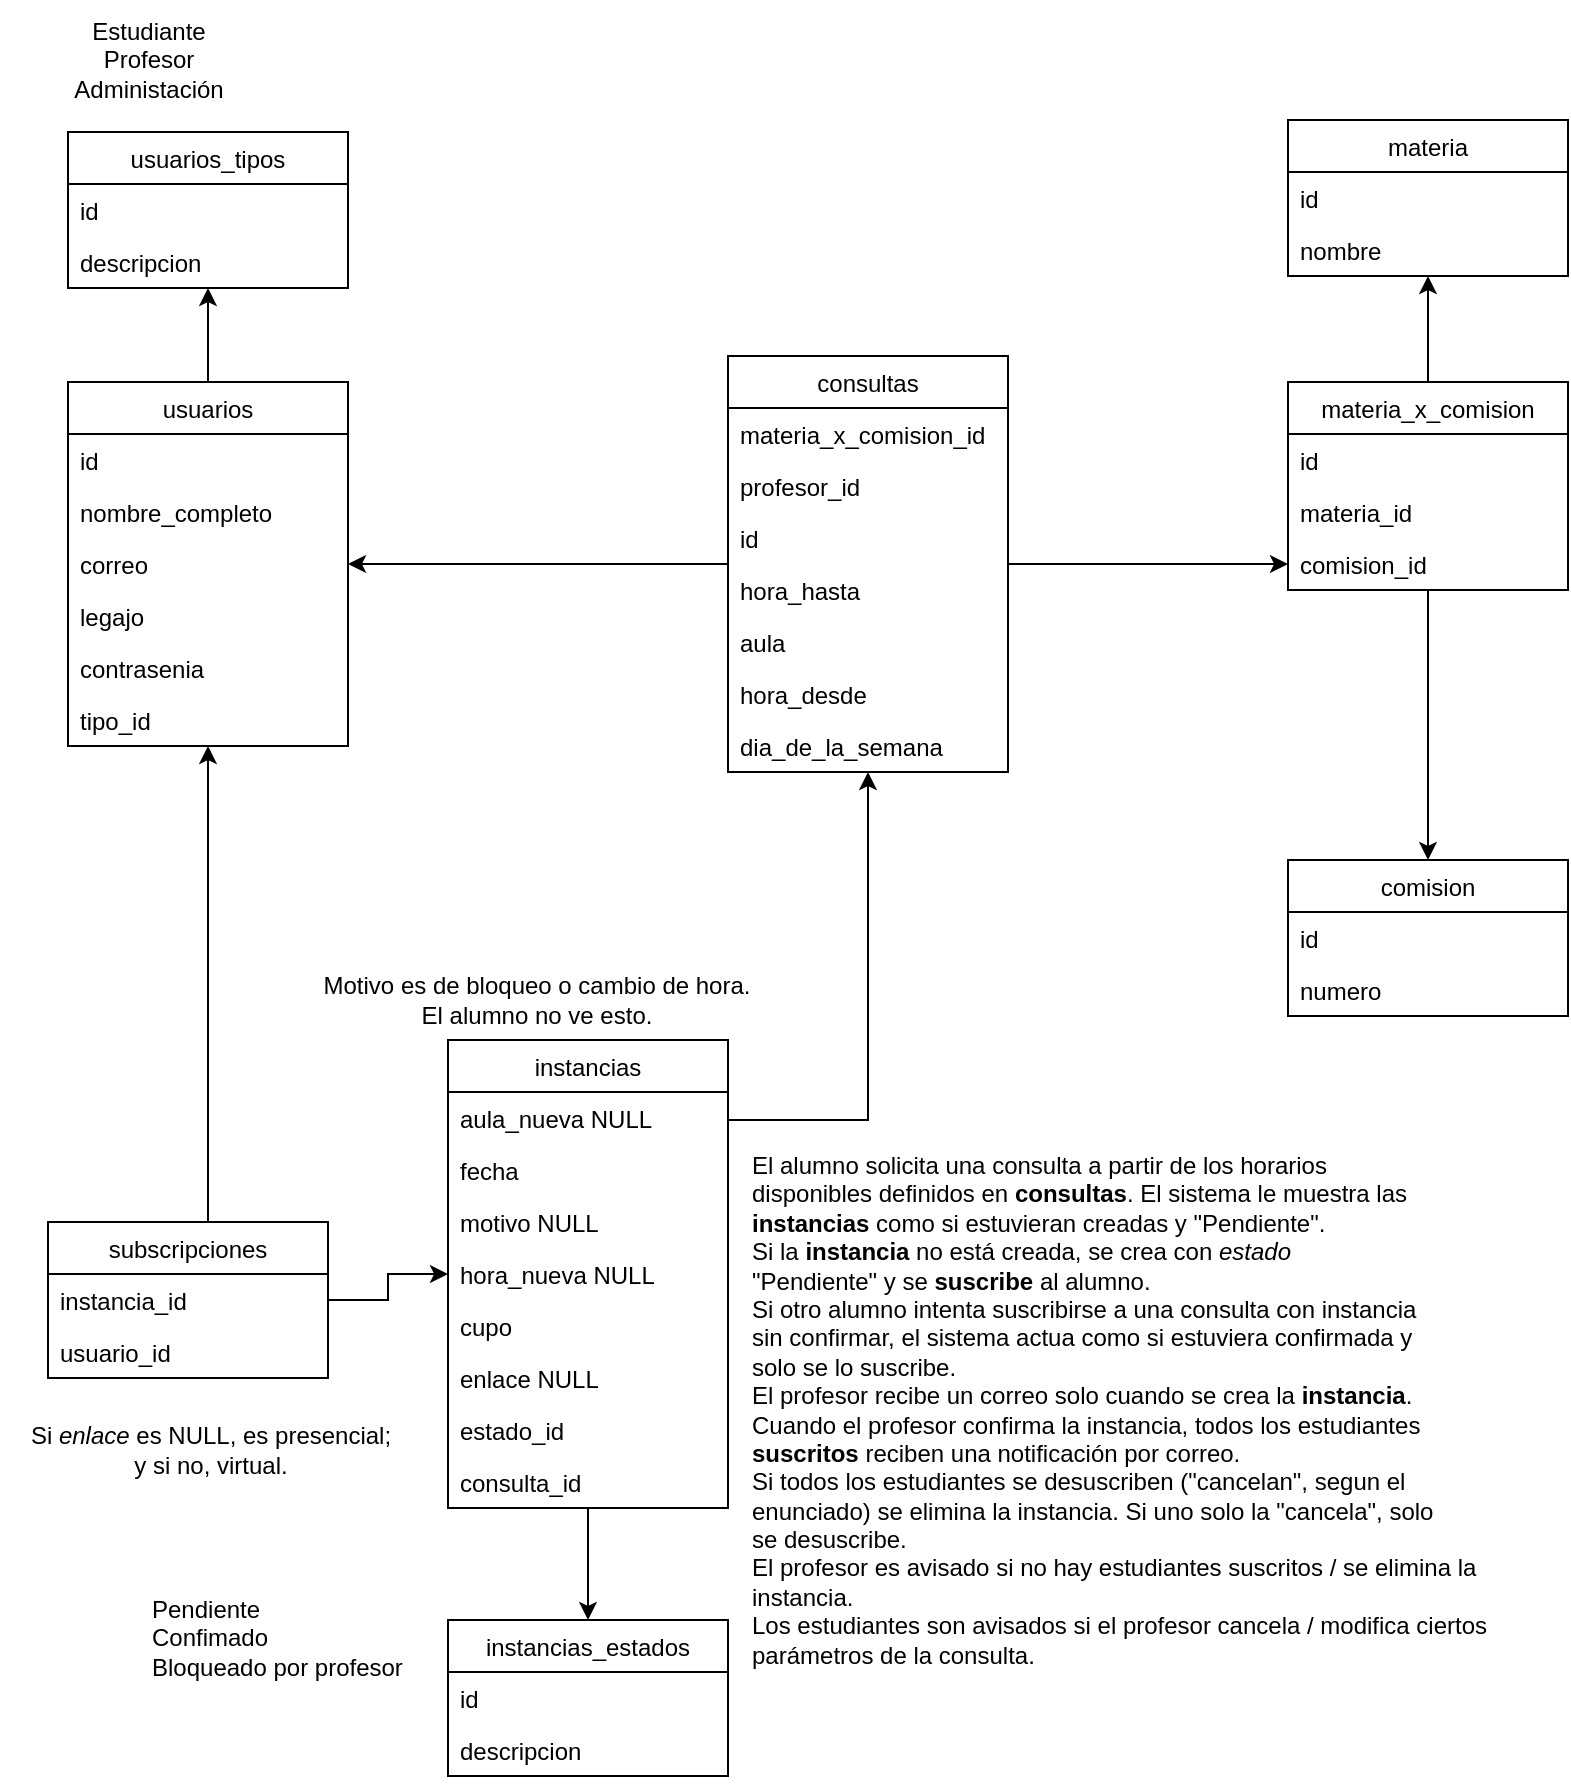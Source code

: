 <mxfile version="20.8.3" type="device"><diagram id="-yFY0TsZixoVtVSx_27P" name="Página-1"><mxGraphModel dx="1434" dy="793" grid="1" gridSize="10" guides="1" tooltips="1" connect="1" arrows="1" fold="1" page="1" pageScale="1" pageWidth="827" pageHeight="1169" math="0" shadow="0"><root><mxCell id="0"/><mxCell id="1" parent="0"/><mxCell id="IRT4CBcJnTFuYYY-pWU2-63" style="edgeStyle=orthogonalEdgeStyle;rounded=0;orthogonalLoop=1;jettySize=auto;html=1;" parent="1" source="IRT4CBcJnTFuYYY-pWU2-1" target="IRT4CBcJnTFuYYY-pWU2-12" edge="1"><mxGeometry relative="1" as="geometry"><Array as="points"><mxPoint x="150" y="169"/></Array></mxGeometry></mxCell><mxCell id="IRT4CBcJnTFuYYY-pWU2-1" value="usuarios" style="swimlane;fontStyle=0;childLayout=stackLayout;horizontal=1;startSize=26;fillColor=none;horizontalStack=0;resizeParent=1;resizeParentMax=0;resizeLast=0;collapsible=1;marginBottom=0;" parent="1" vertex="1"><mxGeometry x="60" y="221" width="140" height="182" as="geometry"/></mxCell><mxCell id="IRT4CBcJnTFuYYY-pWU2-2" value="id" style="text;strokeColor=none;fillColor=none;align=left;verticalAlign=top;spacingLeft=4;spacingRight=4;overflow=hidden;rotatable=0;points=[[0,0.5],[1,0.5]];portConstraint=eastwest;" parent="IRT4CBcJnTFuYYY-pWU2-1" vertex="1"><mxGeometry y="26" width="140" height="26" as="geometry"/></mxCell><mxCell id="IRT4CBcJnTFuYYY-pWU2-3" value="nombre_completo" style="text;strokeColor=none;fillColor=none;align=left;verticalAlign=top;spacingLeft=4;spacingRight=4;overflow=hidden;rotatable=0;points=[[0,0.5],[1,0.5]];portConstraint=eastwest;" parent="IRT4CBcJnTFuYYY-pWU2-1" vertex="1"><mxGeometry y="52" width="140" height="26" as="geometry"/></mxCell><mxCell id="IRT4CBcJnTFuYYY-pWU2-5" value="correo" style="text;strokeColor=none;fillColor=none;align=left;verticalAlign=top;spacingLeft=4;spacingRight=4;overflow=hidden;rotatable=0;points=[[0,0.5],[1,0.5]];portConstraint=eastwest;" parent="IRT4CBcJnTFuYYY-pWU2-1" vertex="1"><mxGeometry y="78" width="140" height="26" as="geometry"/></mxCell><mxCell id="IRT4CBcJnTFuYYY-pWU2-4" value="legajo" style="text;strokeColor=none;fillColor=none;align=left;verticalAlign=top;spacingLeft=4;spacingRight=4;overflow=hidden;rotatable=0;points=[[0,0.5],[1,0.5]];portConstraint=eastwest;" parent="IRT4CBcJnTFuYYY-pWU2-1" vertex="1"><mxGeometry y="104" width="140" height="26" as="geometry"/></mxCell><mxCell id="IRT4CBcJnTFuYYY-pWU2-16" value="contrasenia" style="text;strokeColor=none;fillColor=none;align=left;verticalAlign=top;spacingLeft=4;spacingRight=4;overflow=hidden;rotatable=0;points=[[0,0.5],[1,0.5]];portConstraint=eastwest;" parent="IRT4CBcJnTFuYYY-pWU2-1" vertex="1"><mxGeometry y="130" width="140" height="26" as="geometry"/></mxCell><mxCell id="IRT4CBcJnTFuYYY-pWU2-6" value="tipo_id" style="text;strokeColor=none;fillColor=none;align=left;verticalAlign=top;spacingLeft=4;spacingRight=4;overflow=hidden;rotatable=0;points=[[0,0.5],[1,0.5]];portConstraint=eastwest;" parent="IRT4CBcJnTFuYYY-pWU2-1" vertex="1"><mxGeometry y="156" width="140" height="26" as="geometry"/></mxCell><mxCell id="IRT4CBcJnTFuYYY-pWU2-7" value="materia" style="swimlane;fontStyle=0;childLayout=stackLayout;horizontal=1;startSize=26;fillColor=none;horizontalStack=0;resizeParent=1;resizeParentMax=0;resizeLast=0;collapsible=1;marginBottom=0;" parent="1" vertex="1"><mxGeometry x="670" y="90" width="140" height="78" as="geometry"/></mxCell><mxCell id="IRT4CBcJnTFuYYY-pWU2-10" value="id" style="text;strokeColor=none;fillColor=none;align=left;verticalAlign=top;spacingLeft=4;spacingRight=4;overflow=hidden;rotatable=0;points=[[0,0.5],[1,0.5]];portConstraint=eastwest;" parent="IRT4CBcJnTFuYYY-pWU2-7" vertex="1"><mxGeometry y="26" width="140" height="26" as="geometry"/></mxCell><mxCell id="IRT4CBcJnTFuYYY-pWU2-8" value="nombre" style="text;strokeColor=none;fillColor=none;align=left;verticalAlign=top;spacingLeft=4;spacingRight=4;overflow=hidden;rotatable=0;points=[[0,0.5],[1,0.5]];portConstraint=eastwest;" parent="IRT4CBcJnTFuYYY-pWU2-7" vertex="1"><mxGeometry y="52" width="140" height="26" as="geometry"/></mxCell><mxCell id="IRT4CBcJnTFuYYY-pWU2-12" value="usuarios_tipos" style="swimlane;fontStyle=0;childLayout=stackLayout;horizontal=1;startSize=26;fillColor=none;horizontalStack=0;resizeParent=1;resizeParentMax=0;resizeLast=0;collapsible=1;marginBottom=0;" parent="1" vertex="1"><mxGeometry x="60" y="96" width="140" height="78" as="geometry"/></mxCell><mxCell id="IRT4CBcJnTFuYYY-pWU2-14" value="id" style="text;strokeColor=none;fillColor=none;align=left;verticalAlign=top;spacingLeft=4;spacingRight=4;overflow=hidden;rotatable=0;points=[[0,0.5],[1,0.5]];portConstraint=eastwest;" parent="IRT4CBcJnTFuYYY-pWU2-12" vertex="1"><mxGeometry y="26" width="140" height="26" as="geometry"/></mxCell><mxCell id="IRT4CBcJnTFuYYY-pWU2-13" value="descripcion" style="text;strokeColor=none;fillColor=none;align=left;verticalAlign=top;spacingLeft=4;spacingRight=4;overflow=hidden;rotatable=0;points=[[0,0.5],[1,0.5]];portConstraint=eastwest;" parent="IRT4CBcJnTFuYYY-pWU2-12" vertex="1"><mxGeometry y="52" width="140" height="26" as="geometry"/></mxCell><mxCell id="IRT4CBcJnTFuYYY-pWU2-17" value="comision" style="swimlane;fontStyle=0;childLayout=stackLayout;horizontal=1;startSize=26;fillColor=none;horizontalStack=0;resizeParent=1;resizeParentMax=0;resizeLast=0;collapsible=1;marginBottom=0;" parent="1" vertex="1"><mxGeometry x="670" y="460" width="140" height="78" as="geometry"/></mxCell><mxCell id="IRT4CBcJnTFuYYY-pWU2-18" value="id" style="text;strokeColor=none;fillColor=none;align=left;verticalAlign=top;spacingLeft=4;spacingRight=4;overflow=hidden;rotatable=0;points=[[0,0.5],[1,0.5]];portConstraint=eastwest;" parent="IRT4CBcJnTFuYYY-pWU2-17" vertex="1"><mxGeometry y="26" width="140" height="26" as="geometry"/></mxCell><mxCell id="IRT4CBcJnTFuYYY-pWU2-19" value="numero" style="text;strokeColor=none;fillColor=none;align=left;verticalAlign=top;spacingLeft=4;spacingRight=4;overflow=hidden;rotatable=0;points=[[0,0.5],[1,0.5]];portConstraint=eastwest;" parent="IRT4CBcJnTFuYYY-pWU2-17" vertex="1"><mxGeometry y="52" width="140" height="26" as="geometry"/></mxCell><mxCell id="IRT4CBcJnTFuYYY-pWU2-58" style="edgeStyle=orthogonalEdgeStyle;rounded=0;orthogonalLoop=1;jettySize=auto;html=1;" parent="1" source="IRT4CBcJnTFuYYY-pWU2-25" target="IRT4CBcJnTFuYYY-pWU2-7" edge="1"><mxGeometry relative="1" as="geometry"/></mxCell><mxCell id="IRT4CBcJnTFuYYY-pWU2-90" style="edgeStyle=orthogonalEdgeStyle;rounded=0;orthogonalLoop=1;jettySize=auto;html=1;" parent="1" source="IRT4CBcJnTFuYYY-pWU2-25" target="IRT4CBcJnTFuYYY-pWU2-17" edge="1"><mxGeometry relative="1" as="geometry"/></mxCell><mxCell id="IRT4CBcJnTFuYYY-pWU2-25" value="materia_x_comision" style="swimlane;fontStyle=0;childLayout=stackLayout;horizontal=1;startSize=26;fillColor=none;horizontalStack=0;resizeParent=1;resizeParentMax=0;resizeLast=0;collapsible=1;marginBottom=0;" parent="1" vertex="1"><mxGeometry x="670" y="221" width="140" height="104" as="geometry"/></mxCell><mxCell id="IRT4CBcJnTFuYYY-pWU2-53" value="id" style="text;strokeColor=none;fillColor=none;align=left;verticalAlign=top;spacingLeft=4;spacingRight=4;overflow=hidden;rotatable=0;points=[[0,0.5],[1,0.5]];portConstraint=eastwest;" parent="IRT4CBcJnTFuYYY-pWU2-25" vertex="1"><mxGeometry y="26" width="140" height="26" as="geometry"/></mxCell><mxCell id="IRT4CBcJnTFuYYY-pWU2-26" value="materia_id" style="text;strokeColor=none;fillColor=none;align=left;verticalAlign=top;spacingLeft=4;spacingRight=4;overflow=hidden;rotatable=0;points=[[0,0.5],[1,0.5]];portConstraint=eastwest;" parent="IRT4CBcJnTFuYYY-pWU2-25" vertex="1"><mxGeometry y="52" width="140" height="26" as="geometry"/></mxCell><mxCell id="IRT4CBcJnTFuYYY-pWU2-27" value="comision_id" style="text;strokeColor=none;fillColor=none;align=left;verticalAlign=top;spacingLeft=4;spacingRight=4;overflow=hidden;rotatable=0;points=[[0,0.5],[1,0.5]];portConstraint=eastwest;" parent="IRT4CBcJnTFuYYY-pWU2-25" vertex="1"><mxGeometry y="78" width="140" height="26" as="geometry"/></mxCell><mxCell id="IRT4CBcJnTFuYYY-pWU2-62" style="edgeStyle=orthogonalEdgeStyle;rounded=0;orthogonalLoop=1;jettySize=auto;html=1;" parent="1" source="IRT4CBcJnTFuYYY-pWU2-46" target="IRT4CBcJnTFuYYY-pWU2-1" edge="1"><mxGeometry relative="1" as="geometry"/></mxCell><mxCell id="IRT4CBcJnTFuYYY-pWU2-91" style="edgeStyle=orthogonalEdgeStyle;rounded=0;orthogonalLoop=1;jettySize=auto;html=1;" parent="1" source="IRT4CBcJnTFuYYY-pWU2-46" target="IRT4CBcJnTFuYYY-pWU2-25" edge="1"><mxGeometry relative="1" as="geometry"><Array as="points"><mxPoint x="640" y="312"/><mxPoint x="640" y="312"/></Array></mxGeometry></mxCell><mxCell id="IRT4CBcJnTFuYYY-pWU2-46" value="consultas" style="swimlane;fontStyle=0;childLayout=stackLayout;horizontal=1;startSize=26;fillColor=none;horizontalStack=0;resizeParent=1;resizeParentMax=0;resizeLast=0;collapsible=1;marginBottom=0;" parent="1" vertex="1"><mxGeometry x="390" y="208" width="140" height="208" as="geometry"/></mxCell><mxCell id="IRT4CBcJnTFuYYY-pWU2-47" value="materia_x_comision_id" style="text;strokeColor=none;fillColor=none;align=left;verticalAlign=top;spacingLeft=4;spacingRight=4;overflow=hidden;rotatable=0;points=[[0,0.5],[1,0.5]];portConstraint=eastwest;" parent="IRT4CBcJnTFuYYY-pWU2-46" vertex="1"><mxGeometry y="26" width="140" height="26" as="geometry"/></mxCell><mxCell id="IRT4CBcJnTFuYYY-pWU2-54" value="profesor_id" style="text;strokeColor=none;fillColor=none;align=left;verticalAlign=top;spacingLeft=4;spacingRight=4;overflow=hidden;rotatable=0;points=[[0,0.5],[1,0.5]];portConstraint=eastwest;" parent="IRT4CBcJnTFuYYY-pWU2-46" vertex="1"><mxGeometry y="52" width="140" height="26" as="geometry"/></mxCell><mxCell id="IRT4CBcJnTFuYYY-pWU2-48" value="id" style="text;strokeColor=none;fillColor=none;align=left;verticalAlign=top;spacingLeft=4;spacingRight=4;overflow=hidden;rotatable=0;points=[[0,0.5],[1,0.5]];portConstraint=eastwest;" parent="IRT4CBcJnTFuYYY-pWU2-46" vertex="1"><mxGeometry y="78" width="140" height="26" as="geometry"/></mxCell><mxCell id="IRT4CBcJnTFuYYY-pWU2-55" value="hora_hasta" style="text;strokeColor=none;fillColor=none;align=left;verticalAlign=top;spacingLeft=4;spacingRight=4;overflow=hidden;rotatable=0;points=[[0,0.5],[1,0.5]];portConstraint=eastwest;" parent="IRT4CBcJnTFuYYY-pWU2-46" vertex="1"><mxGeometry y="104" width="140" height="26" as="geometry"/></mxCell><mxCell id="IRT4CBcJnTFuYYY-pWU2-43" value="aula" style="text;strokeColor=none;fillColor=none;align=left;verticalAlign=top;spacingLeft=4;spacingRight=4;overflow=hidden;rotatable=0;points=[[0,0.5],[1,0.5]];portConstraint=eastwest;" parent="IRT4CBcJnTFuYYY-pWU2-46" vertex="1"><mxGeometry y="130" width="140" height="26" as="geometry"/></mxCell><mxCell id="IRT4CBcJnTFuYYY-pWU2-83" value="hora_desde" style="text;strokeColor=none;fillColor=none;align=left;verticalAlign=top;spacingLeft=4;spacingRight=4;overflow=hidden;rotatable=0;points=[[0,0.5],[1,0.5]];portConstraint=eastwest;" parent="IRT4CBcJnTFuYYY-pWU2-46" vertex="1"><mxGeometry y="156" width="140" height="26" as="geometry"/></mxCell><mxCell id="IRT4CBcJnTFuYYY-pWU2-42" value="dia_de_la_semana" style="text;strokeColor=none;fillColor=none;align=left;verticalAlign=top;spacingLeft=4;spacingRight=4;overflow=hidden;rotatable=0;points=[[0,0.5],[1,0.5]];portConstraint=eastwest;" parent="IRT4CBcJnTFuYYY-pWU2-46" vertex="1"><mxGeometry y="182" width="140" height="26" as="geometry"/></mxCell><mxCell id="IRT4CBcJnTFuYYY-pWU2-101" style="edgeStyle=orthogonalEdgeStyle;rounded=0;orthogonalLoop=1;jettySize=auto;html=1;" parent="1" source="IRT4CBcJnTFuYYY-pWU2-67" target="IRT4CBcJnTFuYYY-pWU2-97" edge="1"><mxGeometry relative="1" as="geometry"><Array as="points"><mxPoint x="320" y="800"/><mxPoint x="320" y="800"/></Array></mxGeometry></mxCell><mxCell id="IRT4CBcJnTFuYYY-pWU2-67" value="instancias" style="swimlane;fontStyle=0;childLayout=stackLayout;horizontal=1;startSize=26;fillColor=none;horizontalStack=0;resizeParent=1;resizeParentMax=0;resizeLast=0;collapsible=1;marginBottom=0;" parent="1" vertex="1"><mxGeometry x="250" y="550" width="140" height="234" as="geometry"/></mxCell><mxCell id="IRT4CBcJnTFuYYY-pWU2-84" value="aula_nueva NULL" style="text;strokeColor=none;fillColor=none;align=left;verticalAlign=top;spacingLeft=4;spacingRight=4;overflow=hidden;rotatable=0;points=[[0,0.5],[1,0.5]];portConstraint=eastwest;" parent="IRT4CBcJnTFuYYY-pWU2-67" vertex="1"><mxGeometry y="26" width="140" height="26" as="geometry"/></mxCell><mxCell id="IRT4CBcJnTFuYYY-pWU2-69" value="fecha" style="text;strokeColor=none;fillColor=none;align=left;verticalAlign=top;spacingLeft=4;spacingRight=4;overflow=hidden;rotatable=0;points=[[0,0.5],[1,0.5]];portConstraint=eastwest;" parent="IRT4CBcJnTFuYYY-pWU2-67" vertex="1"><mxGeometry y="52" width="140" height="26" as="geometry"/></mxCell><mxCell id="IRT4CBcJnTFuYYY-pWU2-79" value="motivo NULL" style="text;strokeColor=none;fillColor=none;align=left;verticalAlign=top;spacingLeft=4;spacingRight=4;overflow=hidden;rotatable=0;points=[[0,0.5],[1,0.5]];portConstraint=eastwest;" parent="IRT4CBcJnTFuYYY-pWU2-67" vertex="1"><mxGeometry y="78" width="140" height="26" as="geometry"/></mxCell><mxCell id="IRT4CBcJnTFuYYY-pWU2-85" value="hora_nueva NULL" style="text;strokeColor=none;fillColor=none;align=left;verticalAlign=top;spacingLeft=4;spacingRight=4;overflow=hidden;rotatable=0;points=[[0,0.5],[1,0.5]];portConstraint=eastwest;" parent="IRT4CBcJnTFuYYY-pWU2-67" vertex="1"><mxGeometry y="104" width="140" height="26" as="geometry"/></mxCell><mxCell id="IRT4CBcJnTFuYYY-pWU2-82" value="cupo" style="text;strokeColor=none;fillColor=none;align=left;verticalAlign=top;spacingLeft=4;spacingRight=4;overflow=hidden;rotatable=0;points=[[0,0.5],[1,0.5]];portConstraint=eastwest;" parent="IRT4CBcJnTFuYYY-pWU2-67" vertex="1"><mxGeometry y="130" width="140" height="26" as="geometry"/></mxCell><mxCell id="IRT4CBcJnTFuYYY-pWU2-92" value="enlace NULL" style="text;strokeColor=none;fillColor=none;align=left;verticalAlign=top;spacingLeft=4;spacingRight=4;overflow=hidden;rotatable=0;points=[[0,0.5],[1,0.5]];portConstraint=eastwest;" parent="IRT4CBcJnTFuYYY-pWU2-67" vertex="1"><mxGeometry y="156" width="140" height="26" as="geometry"/></mxCell><mxCell id="IRT4CBcJnTFuYYY-pWU2-95" value="estado_id" style="text;strokeColor=none;fillColor=none;align=left;verticalAlign=top;spacingLeft=4;spacingRight=4;overflow=hidden;rotatable=0;points=[[0,0.5],[1,0.5]];portConstraint=eastwest;" parent="IRT4CBcJnTFuYYY-pWU2-67" vertex="1"><mxGeometry y="182" width="140" height="26" as="geometry"/></mxCell><mxCell id="IRT4CBcJnTFuYYY-pWU2-70" value="consulta_id" style="text;strokeColor=none;fillColor=none;align=left;verticalAlign=top;spacingLeft=4;spacingRight=4;overflow=hidden;rotatable=0;points=[[0,0.5],[1,0.5]];portConstraint=eastwest;" parent="IRT4CBcJnTFuYYY-pWU2-67" vertex="1"><mxGeometry y="208" width="140" height="26" as="geometry"/></mxCell><mxCell id="IRT4CBcJnTFuYYY-pWU2-77" style="edgeStyle=orthogonalEdgeStyle;rounded=0;orthogonalLoop=1;jettySize=auto;html=1;" parent="1" source="IRT4CBcJnTFuYYY-pWU2-71" target="IRT4CBcJnTFuYYY-pWU2-67" edge="1"><mxGeometry relative="1" as="geometry"/></mxCell><mxCell id="IRT4CBcJnTFuYYY-pWU2-86" value="" style="edgeStyle=orthogonalEdgeStyle;rounded=0;orthogonalLoop=1;jettySize=auto;html=1;" parent="1" source="IRT4CBcJnTFuYYY-pWU2-71" target="IRT4CBcJnTFuYYY-pWU2-6" edge="1"><mxGeometry relative="1" as="geometry"><Array as="points"><mxPoint x="130" y="510"/><mxPoint x="130" y="510"/></Array></mxGeometry></mxCell><mxCell id="IRT4CBcJnTFuYYY-pWU2-71" value="subscripciones" style="swimlane;fontStyle=0;childLayout=stackLayout;horizontal=1;startSize=26;fillColor=none;horizontalStack=0;resizeParent=1;resizeParentMax=0;resizeLast=0;collapsible=1;marginBottom=0;" parent="1" vertex="1"><mxGeometry x="50" y="641" width="140" height="78" as="geometry"/></mxCell><mxCell id="IRT4CBcJnTFuYYY-pWU2-72" value="instancia_id" style="text;strokeColor=none;fillColor=none;align=left;verticalAlign=top;spacingLeft=4;spacingRight=4;overflow=hidden;rotatable=0;points=[[0,0.5],[1,0.5]];portConstraint=eastwest;" parent="IRT4CBcJnTFuYYY-pWU2-71" vertex="1"><mxGeometry y="26" width="140" height="26" as="geometry"/></mxCell><mxCell id="IRT4CBcJnTFuYYY-pWU2-73" value="usuario_id" style="text;strokeColor=none;fillColor=none;align=left;verticalAlign=top;spacingLeft=4;spacingRight=4;overflow=hidden;rotatable=0;points=[[0,0.5],[1,0.5]];portConstraint=eastwest;" parent="IRT4CBcJnTFuYYY-pWU2-71" vertex="1"><mxGeometry y="52" width="140" height="26" as="geometry"/></mxCell><mxCell id="IRT4CBcJnTFuYYY-pWU2-94" style="edgeStyle=orthogonalEdgeStyle;rounded=0;orthogonalLoop=1;jettySize=auto;html=1;" parent="1" source="IRT4CBcJnTFuYYY-pWU2-84" target="IRT4CBcJnTFuYYY-pWU2-46" edge="1"><mxGeometry relative="1" as="geometry"><Array as="points"><mxPoint x="460" y="590"/></Array></mxGeometry></mxCell><mxCell id="IRT4CBcJnTFuYYY-pWU2-96" value="&lt;div&gt;El alumno solicita una consulta a partir de los horarios&lt;/div&gt;&lt;div&gt;disponibles definidos en &lt;b&gt;consultas&lt;/b&gt;. El sistema le muestra las&lt;/div&gt;&lt;div&gt;&lt;b&gt;instancias &lt;/b&gt;como si estuvieran creadas y &quot;Pendiente&quot;.&lt;br&gt;&lt;/div&gt;&lt;div&gt;Si la &lt;b&gt;instancia &lt;/b&gt;no está creada, se crea con &lt;i&gt;estado&lt;/i&gt;&lt;/div&gt;&lt;div&gt;&quot;Pendiente&quot; y se &lt;b&gt;suscribe &lt;/b&gt;al alumno.&lt;/div&gt;&lt;div&gt;Si otro alumno intenta suscribirse a una consulta con instancia&lt;/div&gt;&lt;div&gt;sin confirmar, el sistema actua como si estuviera confirmada y&lt;/div&gt;&lt;div&gt;solo se lo suscribe.&lt;/div&gt;&lt;div&gt;El profesor recibe un correo solo cuando se crea la &lt;b&gt;instancia&lt;/b&gt;.&lt;/div&gt;&lt;div&gt;Cuando el profesor confirma la instancia, todos los estudiantes&lt;/div&gt;&lt;div&gt;&lt;b&gt;suscritos &lt;/b&gt;reciben una notificación por correo.&lt;/div&gt;&lt;div&gt;Si todos los estudiantes se desuscriben (&quot;cancelan&quot;, segun el&lt;/div&gt;&lt;div&gt;enunciado) se elimina la instancia. Si uno solo la &quot;cancela&quot;, solo&lt;/div&gt;&lt;div&gt;se desuscribe.&lt;/div&gt;&lt;div&gt;El profesor es avisado si no hay estudiantes suscritos / se elimina la&lt;/div&gt;&lt;div&gt;instancia.&lt;/div&gt;&lt;div&gt;Los estudiantes son avisados si el profesor cancela / modifica ciertos&lt;/div&gt;&lt;div&gt;parámetros de la consulta.&lt;br&gt;&lt;/div&gt;" style="text;html=1;align=left;verticalAlign=middle;resizable=0;points=[];autosize=1;strokeColor=none;fillColor=none;" parent="1" vertex="1"><mxGeometry x="400" y="600" width="410" height="270" as="geometry"/></mxCell><mxCell id="IRT4CBcJnTFuYYY-pWU2-97" value="instancias_estados" style="swimlane;fontStyle=0;childLayout=stackLayout;horizontal=1;startSize=26;fillColor=none;horizontalStack=0;resizeParent=1;resizeParentMax=0;resizeLast=0;collapsible=1;marginBottom=0;" parent="1" vertex="1"><mxGeometry x="250" y="840" width="140" height="78" as="geometry"/></mxCell><mxCell id="IRT4CBcJnTFuYYY-pWU2-98" value="id" style="text;strokeColor=none;fillColor=none;align=left;verticalAlign=top;spacingLeft=4;spacingRight=4;overflow=hidden;rotatable=0;points=[[0,0.5],[1,0.5]];portConstraint=eastwest;" parent="IRT4CBcJnTFuYYY-pWU2-97" vertex="1"><mxGeometry y="26" width="140" height="26" as="geometry"/></mxCell><mxCell id="IRT4CBcJnTFuYYY-pWU2-99" value="descripcion" style="text;strokeColor=none;fillColor=none;align=left;verticalAlign=top;spacingLeft=4;spacingRight=4;overflow=hidden;rotatable=0;points=[[0,0.5],[1,0.5]];portConstraint=eastwest;" parent="IRT4CBcJnTFuYYY-pWU2-97" vertex="1"><mxGeometry y="52" width="140" height="26" as="geometry"/></mxCell><mxCell id="IRT4CBcJnTFuYYY-pWU2-102" value="&lt;div&gt;Pendiente&lt;/div&gt;&lt;div&gt;Confimado&lt;/div&gt;&lt;div&gt;Bloqueado por profesor&lt;br&gt;&lt;/div&gt;" style="text;html=1;align=left;verticalAlign=middle;resizable=0;points=[];autosize=1;strokeColor=none;fillColor=none;" parent="1" vertex="1"><mxGeometry x="100" y="819" width="150" height="60" as="geometry"/></mxCell><mxCell id="IRT4CBcJnTFuYYY-pWU2-103" value="&lt;div&gt;Estudiante&lt;/div&gt;&lt;div&gt;Profesor&lt;/div&gt;&lt;div&gt;Administación&lt;br&gt;&lt;/div&gt;" style="text;html=1;align=center;verticalAlign=middle;resizable=0;points=[];autosize=1;strokeColor=none;fillColor=none;" parent="1" vertex="1"><mxGeometry x="50" y="30" width="100" height="60" as="geometry"/></mxCell><mxCell id="IRT4CBcJnTFuYYY-pWU2-105" value="&lt;div&gt;Motivo es de bloqueo o cambio de hora.&lt;/div&gt;&lt;div&gt;El alumno no ve esto.&lt;br&gt;&lt;/div&gt;" style="text;html=1;align=center;verticalAlign=middle;resizable=0;points=[];autosize=1;strokeColor=none;fillColor=none;" parent="1" vertex="1"><mxGeometry x="174" y="510" width="240" height="40" as="geometry"/></mxCell><mxCell id="aJy6V5XzcTF0GBiozjND-1" value="&lt;div&gt;Si &lt;i&gt;enlace &lt;/i&gt;es NULL, es presencial;&lt;/div&gt;&lt;div&gt;y si no, virtual.&lt;/div&gt;" style="text;html=1;align=center;verticalAlign=middle;resizable=0;points=[];autosize=1;strokeColor=none;fillColor=none;" vertex="1" parent="1"><mxGeometry x="26" y="735" width="210" height="40" as="geometry"/></mxCell></root></mxGraphModel></diagram></mxfile>